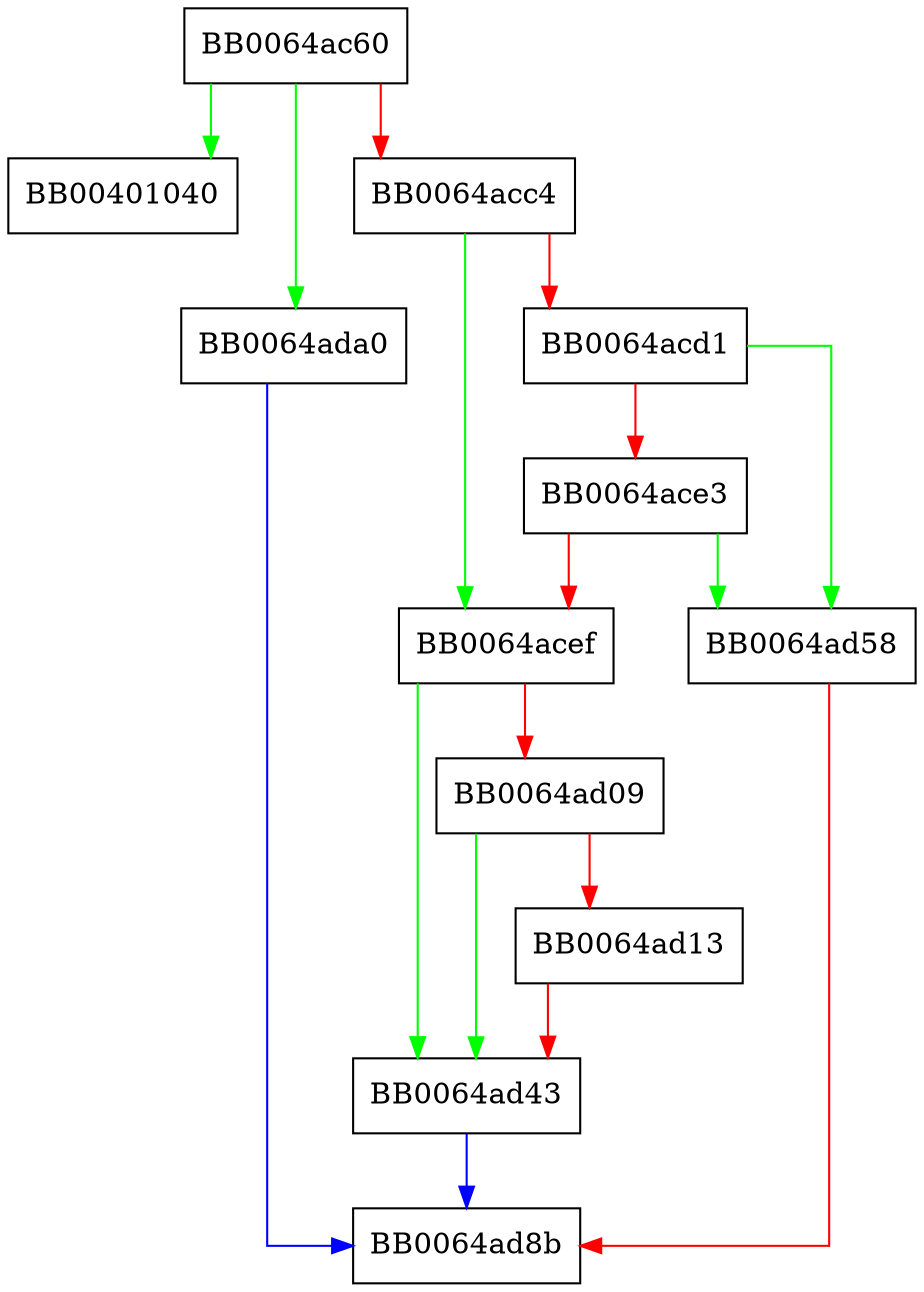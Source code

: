 digraph OSSL_STORE_delete {
  node [shape="box"];
  graph [splines=ortho];
  BB0064ac60 -> BB00401040 [color="green"];
  BB0064ac60 -> BB0064ada0 [color="green"];
  BB0064ac60 -> BB0064acc4 [color="red"];
  BB0064acc4 -> BB0064acef [color="green"];
  BB0064acc4 -> BB0064acd1 [color="red"];
  BB0064acd1 -> BB0064ad58 [color="green"];
  BB0064acd1 -> BB0064ace3 [color="red"];
  BB0064ace3 -> BB0064ad58 [color="green"];
  BB0064ace3 -> BB0064acef [color="red"];
  BB0064acef -> BB0064ad43 [color="green"];
  BB0064acef -> BB0064ad09 [color="red"];
  BB0064ad09 -> BB0064ad43 [color="green"];
  BB0064ad09 -> BB0064ad13 [color="red"];
  BB0064ad13 -> BB0064ad43 [color="red"];
  BB0064ad43 -> BB0064ad8b [color="blue"];
  BB0064ad58 -> BB0064ad8b [color="red"];
  BB0064ada0 -> BB0064ad8b [color="blue"];
}